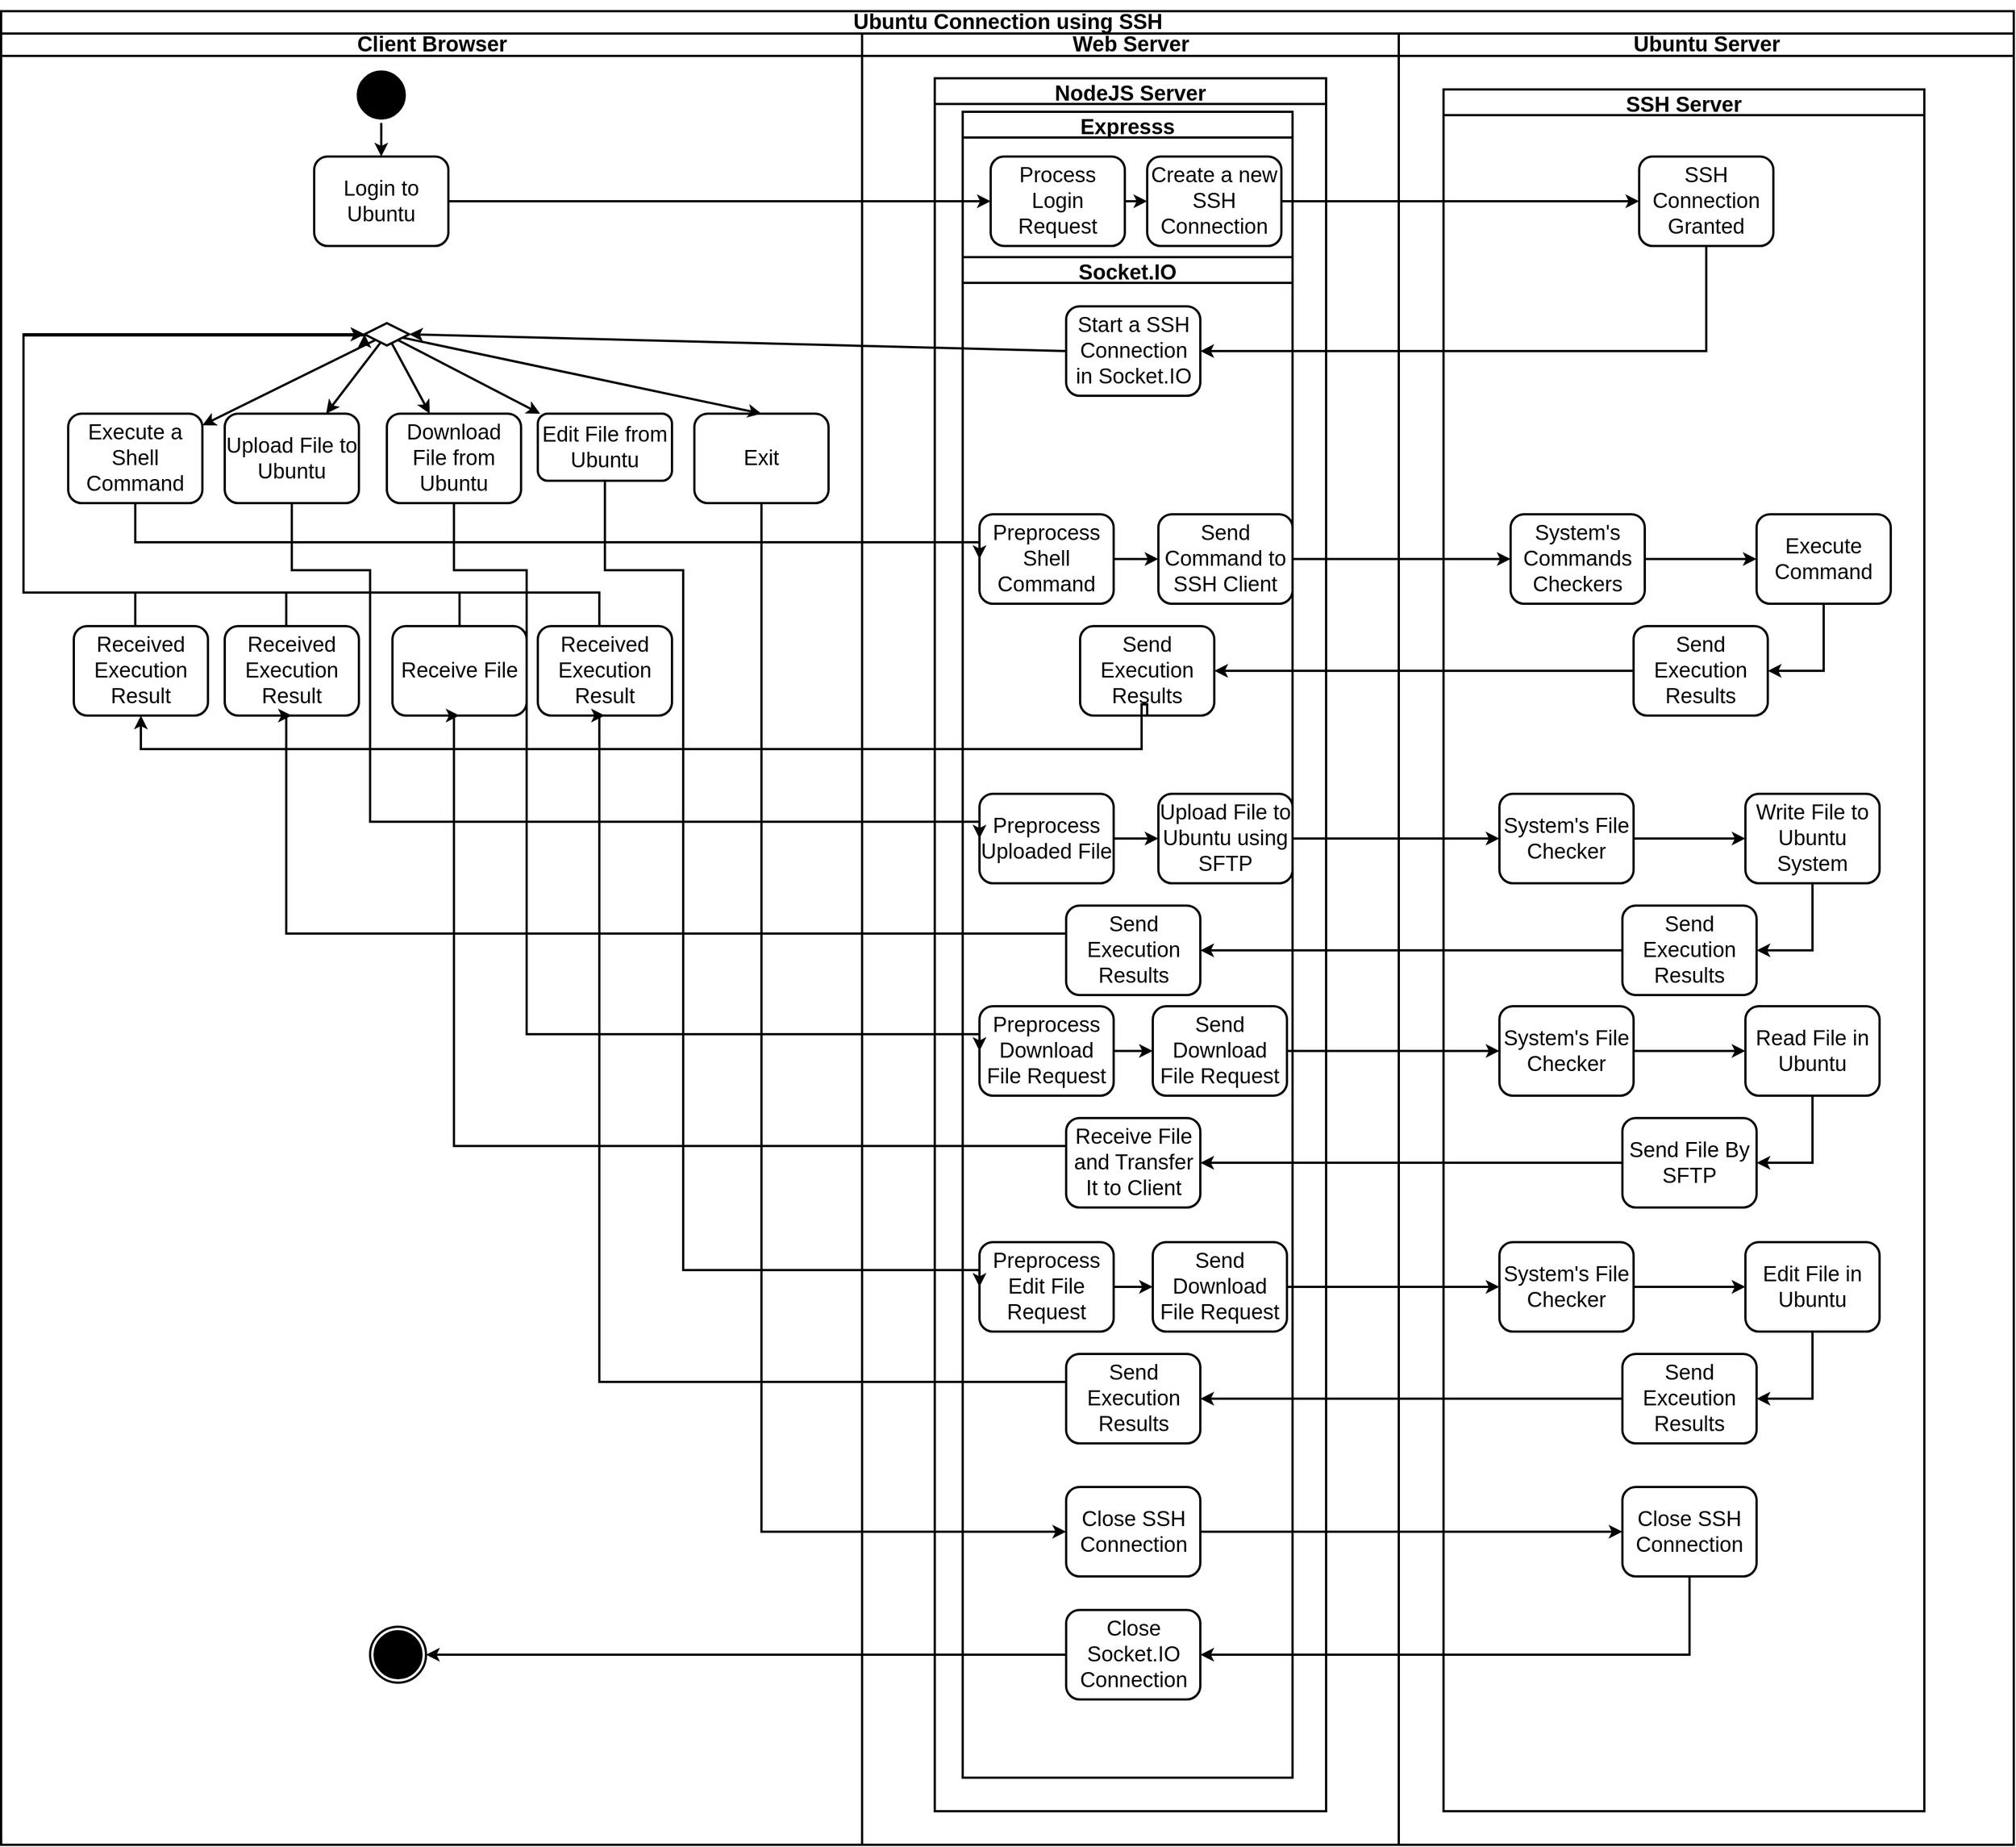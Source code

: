 <mxfile version="22.0.3" type="device">
  <diagram name="Page-1" id="IDhXXdnqqVuuhISOnwbK">
    <mxGraphModel dx="864" dy="556" grid="1" gridSize="10" guides="1" tooltips="1" connect="1" arrows="1" fold="1" page="1" pageScale="1" pageWidth="850" pageHeight="1100" math="0" shadow="0">
      <root>
        <mxCell id="0" />
        <mxCell id="1" parent="0" />
        <mxCell id="NVDX3WDjMnNlHtHSs0cy-2" value="" style="edgeStyle=orthogonalEdgeStyle;html=1;verticalAlign=bottom;endArrow=open;endSize=8;strokeColor=#FFFFFF;rounded=0;fontSize=19;strokeWidth=2;" parent="1" source="NVDX3WDjMnNlHtHSs0cy-1" edge="1">
          <mxGeometry relative="1" as="geometry">
            <mxPoint x="255" y="180" as="targetPoint" />
          </mxGeometry>
        </mxCell>
        <mxCell id="NVDX3WDjMnNlHtHSs0cy-4" value="Ubuntu Connection using SSH" style="swimlane;childLayout=stackLayout;resizeParent=1;resizeParentMax=0;startSize=20;html=1;fontSize=19;strokeWidth=2;" parent="1" vertex="1">
          <mxGeometry x="70" y="180" width="1800" height="1640" as="geometry" />
        </mxCell>
        <mxCell id="NVDX3WDjMnNlHtHSs0cy-5" value="Client Browser" style="swimlane;startSize=20;html=1;fontSize=19;strokeWidth=2;" parent="NVDX3WDjMnNlHtHSs0cy-4" vertex="1">
          <mxGeometry y="20" width="770" height="1620" as="geometry" />
        </mxCell>
        <mxCell id="NVDX3WDjMnNlHtHSs0cy-1" value="" style="ellipse;html=1;shape=startState;fillColor=#000000;strokeColor=#000000;gradientColor=none;fontSize=19;strokeWidth=2;" parent="NVDX3WDjMnNlHtHSs0cy-5" vertex="1">
          <mxGeometry x="315" y="30" width="50" height="50" as="geometry" />
        </mxCell>
        <mxCell id="NVDX3WDjMnNlHtHSs0cy-8" value="Login to Ubuntu" style="rounded=1;whiteSpace=wrap;html=1;fontSize=19;strokeWidth=2;" parent="NVDX3WDjMnNlHtHSs0cy-5" vertex="1">
          <mxGeometry x="280" y="110" width="120" height="80" as="geometry" />
        </mxCell>
        <mxCell id="NVDX3WDjMnNlHtHSs0cy-9" value="" style="endArrow=classic;html=1;rounded=0;exitX=0.5;exitY=1;exitDx=0;exitDy=0;fontSize=19;strokeWidth=2;" parent="NVDX3WDjMnNlHtHSs0cy-5" source="NVDX3WDjMnNlHtHSs0cy-1" target="NVDX3WDjMnNlHtHSs0cy-8" edge="1">
          <mxGeometry width="50" height="50" relative="1" as="geometry">
            <mxPoint x="200" y="170" as="sourcePoint" />
            <mxPoint x="250" y="120" as="targetPoint" />
          </mxGeometry>
        </mxCell>
        <mxCell id="NVDX3WDjMnNlHtHSs0cy-16" value="" style="rhombus;whiteSpace=wrap;html=1;fontSize=19;strokeWidth=2;" parent="NVDX3WDjMnNlHtHSs0cy-5" vertex="1">
          <mxGeometry x="325" y="259" width="40" height="20" as="geometry" />
        </mxCell>
        <mxCell id="NVDX3WDjMnNlHtHSs0cy-20" value="Execute a Shell Command" style="rounded=1;whiteSpace=wrap;html=1;fontSize=19;strokeWidth=2;" parent="NVDX3WDjMnNlHtHSs0cy-5" vertex="1">
          <mxGeometry x="60" y="340" width="120" height="80" as="geometry" />
        </mxCell>
        <mxCell id="NVDX3WDjMnNlHtHSs0cy-21" value="Upload File to Ubuntu" style="rounded=1;whiteSpace=wrap;html=1;fontSize=19;strokeWidth=2;" parent="NVDX3WDjMnNlHtHSs0cy-5" vertex="1">
          <mxGeometry x="200" y="340" width="120" height="80" as="geometry" />
        </mxCell>
        <mxCell id="NVDX3WDjMnNlHtHSs0cy-22" value="Download File from Ubuntu" style="rounded=1;whiteSpace=wrap;html=1;fontSize=19;strokeWidth=2;" parent="NVDX3WDjMnNlHtHSs0cy-5" vertex="1">
          <mxGeometry x="345" y="340" width="120" height="80" as="geometry" />
        </mxCell>
        <mxCell id="NVDX3WDjMnNlHtHSs0cy-23" value="Edit File from Ubuntu" style="rounded=1;whiteSpace=wrap;html=1;fontSize=19;strokeWidth=2;" parent="NVDX3WDjMnNlHtHSs0cy-5" vertex="1">
          <mxGeometry x="480" y="340" width="120" height="60" as="geometry" />
        </mxCell>
        <mxCell id="NVDX3WDjMnNlHtHSs0cy-35" value="" style="endArrow=classic;html=1;rounded=0;fontSize=19;strokeWidth=2;" parent="NVDX3WDjMnNlHtHSs0cy-5" source="NVDX3WDjMnNlHtHSs0cy-16" target="NVDX3WDjMnNlHtHSs0cy-20" edge="1">
          <mxGeometry width="50" height="50" relative="1" as="geometry">
            <mxPoint x="240" y="260" as="sourcePoint" />
            <mxPoint x="350" y="250" as="targetPoint" />
          </mxGeometry>
        </mxCell>
        <mxCell id="NVDX3WDjMnNlHtHSs0cy-36" value="" style="endArrow=classic;html=1;rounded=0;fontSize=19;strokeWidth=2;" parent="NVDX3WDjMnNlHtHSs0cy-5" source="NVDX3WDjMnNlHtHSs0cy-16" target="NVDX3WDjMnNlHtHSs0cy-21" edge="1">
          <mxGeometry width="50" height="50" relative="1" as="geometry">
            <mxPoint x="321" y="256" as="sourcePoint" />
            <mxPoint x="176" y="350" as="targetPoint" />
          </mxGeometry>
        </mxCell>
        <mxCell id="NVDX3WDjMnNlHtHSs0cy-37" value="" style="endArrow=classic;html=1;rounded=0;fontSize=19;strokeWidth=2;" parent="NVDX3WDjMnNlHtHSs0cy-5" source="NVDX3WDjMnNlHtHSs0cy-16" target="NVDX3WDjMnNlHtHSs0cy-22" edge="1">
          <mxGeometry width="50" height="50" relative="1" as="geometry">
            <mxPoint x="326" y="258" as="sourcePoint" />
            <mxPoint x="284" y="350" as="targetPoint" />
          </mxGeometry>
        </mxCell>
        <mxCell id="NVDX3WDjMnNlHtHSs0cy-38" value="" style="endArrow=classic;html=1;rounded=0;fontSize=19;strokeWidth=2;" parent="NVDX3WDjMnNlHtHSs0cy-5" source="NVDX3WDjMnNlHtHSs0cy-16" target="NVDX3WDjMnNlHtHSs0cy-23" edge="1">
          <mxGeometry width="50" height="50" relative="1" as="geometry">
            <mxPoint x="335" y="258" as="sourcePoint" />
            <mxPoint x="395" y="350" as="targetPoint" />
          </mxGeometry>
        </mxCell>
        <mxCell id="NVDX3WDjMnNlHtHSs0cy-53" value="Received Execution Result" style="rounded=1;whiteSpace=wrap;html=1;fontSize=19;strokeWidth=2;" parent="NVDX3WDjMnNlHtHSs0cy-5" vertex="1">
          <mxGeometry x="65" y="530" width="120" height="80" as="geometry" />
        </mxCell>
        <mxCell id="NVDX3WDjMnNlHtHSs0cy-59" value="" style="endArrow=classic;html=1;rounded=0;entryX=0;entryY=0.5;entryDx=0;entryDy=0;edgeStyle=orthogonalEdgeStyle;exitX=0.5;exitY=0;exitDx=0;exitDy=0;fontSize=19;strokeWidth=2;" parent="NVDX3WDjMnNlHtHSs0cy-5" source="NVDX3WDjMnNlHtHSs0cy-53" target="NVDX3WDjMnNlHtHSs0cy-16" edge="1">
          <mxGeometry width="50" height="50" relative="1" as="geometry">
            <mxPoint x="860" y="590" as="sourcePoint" />
            <mxPoint x="130" y="590" as="targetPoint" />
            <Array as="points">
              <mxPoint x="120" y="500" />
              <mxPoint x="20" y="500" />
              <mxPoint x="20" y="269" />
            </Array>
          </mxGeometry>
        </mxCell>
        <mxCell id="NVDX3WDjMnNlHtHSs0cy-77" value="Exit" style="rounded=1;whiteSpace=wrap;html=1;fontSize=19;strokeWidth=2;" parent="NVDX3WDjMnNlHtHSs0cy-5" vertex="1">
          <mxGeometry x="620" y="340" width="120" height="80" as="geometry" />
        </mxCell>
        <mxCell id="NVDX3WDjMnNlHtHSs0cy-92" value="Received Execution Result" style="rounded=1;whiteSpace=wrap;html=1;fontSize=19;strokeWidth=2;" parent="NVDX3WDjMnNlHtHSs0cy-5" vertex="1">
          <mxGeometry x="200" y="530" width="120" height="80" as="geometry" />
        </mxCell>
        <mxCell id="NVDX3WDjMnNlHtHSs0cy-97" value="" style="endArrow=classic;html=1;rounded=0;exitX=0.5;exitY=0;exitDx=0;exitDy=0;edgeStyle=orthogonalEdgeStyle;entryX=0;entryY=0.5;entryDx=0;entryDy=0;fontSize=19;strokeWidth=2;" parent="NVDX3WDjMnNlHtHSs0cy-5" source="NVDX3WDjMnNlHtHSs0cy-92" target="NVDX3WDjMnNlHtHSs0cy-16" edge="1">
          <mxGeometry width="50" height="50" relative="1" as="geometry">
            <mxPoint x="490" y="570" as="sourcePoint" />
            <mxPoint x="540" y="520" as="targetPoint" />
            <Array as="points">
              <mxPoint x="255" y="500" />
              <mxPoint x="20" y="500" />
              <mxPoint x="20" y="269" />
            </Array>
          </mxGeometry>
        </mxCell>
        <mxCell id="NVDX3WDjMnNlHtHSs0cy-133" value="Receive File" style="rounded=1;whiteSpace=wrap;html=1;fontSize=19;strokeWidth=2;" parent="NVDX3WDjMnNlHtHSs0cy-5" vertex="1">
          <mxGeometry x="350" y="530" width="120" height="80" as="geometry" />
        </mxCell>
        <mxCell id="NVDX3WDjMnNlHtHSs0cy-135" value="" style="endArrow=classic;html=1;rounded=0;exitX=0.5;exitY=0;exitDx=0;exitDy=0;edgeStyle=orthogonalEdgeStyle;entryX=0;entryY=0.5;entryDx=0;entryDy=0;fontSize=19;strokeWidth=2;" parent="NVDX3WDjMnNlHtHSs0cy-5" source="NVDX3WDjMnNlHtHSs0cy-133" target="NVDX3WDjMnNlHtHSs0cy-16" edge="1">
          <mxGeometry width="50" height="50" relative="1" as="geometry">
            <mxPoint x="265" y="540" as="sourcePoint" />
            <mxPoint x="320" y="280" as="targetPoint" />
            <Array as="points">
              <mxPoint x="405" y="500" />
              <mxPoint x="20" y="500" />
              <mxPoint x="20" y="270" />
              <mxPoint x="320" y="270" />
            </Array>
          </mxGeometry>
        </mxCell>
        <mxCell id="NVDX3WDjMnNlHtHSs0cy-170" value="Received Execution Result" style="rounded=1;whiteSpace=wrap;html=1;fontSize=19;strokeWidth=2;" parent="NVDX3WDjMnNlHtHSs0cy-5" vertex="1">
          <mxGeometry x="480" y="530" width="120" height="80" as="geometry" />
        </mxCell>
        <mxCell id="NVDX3WDjMnNlHtHSs0cy-172" value="" style="endArrow=classic;html=1;rounded=0;exitX=0.5;exitY=0;exitDx=0;exitDy=0;entryX=0;entryY=0.5;entryDx=0;entryDy=0;edgeStyle=orthogonalEdgeStyle;fontSize=19;strokeWidth=2;" parent="NVDX3WDjMnNlHtHSs0cy-5" source="NVDX3WDjMnNlHtHSs0cy-170" target="NVDX3WDjMnNlHtHSs0cy-16" edge="1">
          <mxGeometry width="50" height="50" relative="1" as="geometry">
            <mxPoint x="700" y="550" as="sourcePoint" />
            <mxPoint x="750" y="500" as="targetPoint" />
            <Array as="points">
              <mxPoint x="535" y="500" />
              <mxPoint x="20" y="500" />
              <mxPoint x="20" y="269" />
            </Array>
          </mxGeometry>
        </mxCell>
        <mxCell id="NVDX3WDjMnNlHtHSs0cy-173" value="" style="endArrow=classic;html=1;rounded=0;entryX=0.5;entryY=0;entryDx=0;entryDy=0;fontSize=19;strokeWidth=2;" parent="NVDX3WDjMnNlHtHSs0cy-5" source="NVDX3WDjMnNlHtHSs0cy-16" target="NVDX3WDjMnNlHtHSs0cy-77" edge="1">
          <mxGeometry width="50" height="50" relative="1" as="geometry">
            <mxPoint x="350" y="220" as="sourcePoint" />
            <mxPoint x="492" y="350" as="targetPoint" />
          </mxGeometry>
        </mxCell>
        <mxCell id="NVDX3WDjMnNlHtHSs0cy-203" value="" style="ellipse;html=1;shape=endState;fillColor=#000000;strokeColor=#000000;fontSize=19;strokeWidth=2;" parent="NVDX3WDjMnNlHtHSs0cy-5" vertex="1">
          <mxGeometry x="330" y="1425" width="50" height="50" as="geometry" />
        </mxCell>
        <mxCell id="NVDX3WDjMnNlHtHSs0cy-6" value="Web Server" style="swimlane;startSize=20;html=1;fontSize=19;strokeWidth=2;" parent="NVDX3WDjMnNlHtHSs0cy-4" vertex="1">
          <mxGeometry x="770" y="20" width="480" height="1620" as="geometry" />
        </mxCell>
        <mxCell id="NVDX3WDjMnNlHtHSs0cy-31" value="NodeJS Server" style="swimlane;fontSize=19;strokeWidth=2;" parent="NVDX3WDjMnNlHtHSs0cy-6" vertex="1">
          <mxGeometry x="65" y="40" width="350" height="1550" as="geometry" />
        </mxCell>
        <mxCell id="NVDX3WDjMnNlHtHSs0cy-32" value="Expresss" style="swimlane;fontSize=19;strokeWidth=2;" parent="NVDX3WDjMnNlHtHSs0cy-31" vertex="1">
          <mxGeometry x="25" y="30" width="295" height="130" as="geometry" />
        </mxCell>
        <mxCell id="NVDX3WDjMnNlHtHSs0cy-10" value="Create a new SSH Connection" style="rounded=1;whiteSpace=wrap;html=1;fontSize=19;strokeWidth=2;" parent="NVDX3WDjMnNlHtHSs0cy-32" vertex="1">
          <mxGeometry x="165" y="40" width="120" height="80" as="geometry" />
        </mxCell>
        <mxCell id="NVDX3WDjMnNlHtHSs0cy-33" value="Process Login Request" style="rounded=1;whiteSpace=wrap;html=1;fontSize=19;strokeWidth=2;" parent="NVDX3WDjMnNlHtHSs0cy-32" vertex="1">
          <mxGeometry x="25" y="40" width="120" height="80" as="geometry" />
        </mxCell>
        <mxCell id="NVDX3WDjMnNlHtHSs0cy-34" value="" style="endArrow=classic;html=1;rounded=0;entryX=0;entryY=0.5;entryDx=0;entryDy=0;fontSize=19;strokeWidth=2;" parent="NVDX3WDjMnNlHtHSs0cy-32" source="NVDX3WDjMnNlHtHSs0cy-33" target="NVDX3WDjMnNlHtHSs0cy-10" edge="1">
          <mxGeometry width="50" height="50" relative="1" as="geometry">
            <mxPoint x="-260" y="75" as="sourcePoint" />
            <mxPoint x="35" y="77" as="targetPoint" />
          </mxGeometry>
        </mxCell>
        <mxCell id="NVDX3WDjMnNlHtHSs0cy-39" value="Socket.IO" style="swimlane;fontSize=19;strokeWidth=2;" parent="NVDX3WDjMnNlHtHSs0cy-31" vertex="1">
          <mxGeometry x="25" y="160" width="295" height="1360" as="geometry" />
        </mxCell>
        <mxCell id="NVDX3WDjMnNlHtHSs0cy-17" value="Start a SSH Connection&lt;br style=&quot;font-size: 19px;&quot;&gt;in Socket.IO" style="rounded=1;whiteSpace=wrap;html=1;fontSize=19;strokeWidth=2;" parent="NVDX3WDjMnNlHtHSs0cy-39" vertex="1">
          <mxGeometry x="92.5" y="44" width="120" height="80" as="geometry" />
        </mxCell>
        <mxCell id="NVDX3WDjMnNlHtHSs0cy-40" value="Preprocess Shell Command" style="rounded=1;whiteSpace=wrap;html=1;fontSize=19;strokeWidth=2;" parent="NVDX3WDjMnNlHtHSs0cy-39" vertex="1">
          <mxGeometry x="15" y="230" width="120" height="80" as="geometry" />
        </mxCell>
        <mxCell id="NVDX3WDjMnNlHtHSs0cy-41" value="Send Command to SSH Client" style="rounded=1;whiteSpace=wrap;html=1;fontSize=19;strokeWidth=2;" parent="NVDX3WDjMnNlHtHSs0cy-39" vertex="1">
          <mxGeometry x="175" y="230" width="120" height="80" as="geometry" />
        </mxCell>
        <mxCell id="NVDX3WDjMnNlHtHSs0cy-51" value="" style="endArrow=classic;html=1;rounded=0;entryX=0;entryY=0.5;entryDx=0;entryDy=0;exitX=1;exitY=0.5;exitDx=0;exitDy=0;fontSize=19;strokeWidth=2;" parent="NVDX3WDjMnNlHtHSs0cy-39" source="NVDX3WDjMnNlHtHSs0cy-40" target="NVDX3WDjMnNlHtHSs0cy-41" edge="1">
          <mxGeometry width="50" height="50" relative="1" as="geometry">
            <mxPoint x="-215" y="370" as="sourcePoint" />
            <mxPoint x="-165" y="320" as="targetPoint" />
          </mxGeometry>
        </mxCell>
        <mxCell id="NVDX3WDjMnNlHtHSs0cy-52" value="Send Execution Results" style="rounded=1;whiteSpace=wrap;html=1;fontSize=19;strokeWidth=2;" parent="NVDX3WDjMnNlHtHSs0cy-39" vertex="1">
          <mxGeometry x="105" y="330" width="120" height="80" as="geometry" />
        </mxCell>
        <mxCell id="NVDX3WDjMnNlHtHSs0cy-79" value="Preprocess Uploaded File" style="rounded=1;whiteSpace=wrap;html=1;fontSize=19;strokeWidth=2;" parent="NVDX3WDjMnNlHtHSs0cy-39" vertex="1">
          <mxGeometry x="15" y="480" width="120" height="80" as="geometry" />
        </mxCell>
        <mxCell id="NVDX3WDjMnNlHtHSs0cy-80" value="Upload File to Ubuntu using SFTP" style="rounded=1;whiteSpace=wrap;html=1;fontSize=19;strokeWidth=2;" parent="NVDX3WDjMnNlHtHSs0cy-39" vertex="1">
          <mxGeometry x="175" y="480" width="120" height="80" as="geometry" />
        </mxCell>
        <mxCell id="NVDX3WDjMnNlHtHSs0cy-81" value="" style="endArrow=classic;html=1;rounded=0;entryX=0;entryY=0.5;entryDx=0;entryDy=0;exitX=1;exitY=0.5;exitDx=0;exitDy=0;fontSize=19;strokeWidth=2;" parent="NVDX3WDjMnNlHtHSs0cy-39" source="NVDX3WDjMnNlHtHSs0cy-79" target="NVDX3WDjMnNlHtHSs0cy-80" edge="1">
          <mxGeometry width="50" height="50" relative="1" as="geometry">
            <mxPoint x="-215" y="620" as="sourcePoint" />
            <mxPoint x="-165" y="570" as="targetPoint" />
          </mxGeometry>
        </mxCell>
        <mxCell id="NVDX3WDjMnNlHtHSs0cy-93" value="Send Execution Results" style="rounded=1;whiteSpace=wrap;html=1;fontSize=19;strokeWidth=2;" parent="NVDX3WDjMnNlHtHSs0cy-39" vertex="1">
          <mxGeometry x="92.5" y="580" width="120" height="80" as="geometry" />
        </mxCell>
        <mxCell id="NVDX3WDjMnNlHtHSs0cy-100" value="Preprocess Download File Request" style="rounded=1;whiteSpace=wrap;html=1;fontSize=19;strokeWidth=2;" parent="NVDX3WDjMnNlHtHSs0cy-39" vertex="1">
          <mxGeometry x="15" y="670" width="120" height="80" as="geometry" />
        </mxCell>
        <mxCell id="NVDX3WDjMnNlHtHSs0cy-103" value="Send Download File Request" style="rounded=1;whiteSpace=wrap;html=1;fontSize=19;strokeWidth=2;" parent="NVDX3WDjMnNlHtHSs0cy-39" vertex="1">
          <mxGeometry x="170" y="670" width="120" height="80" as="geometry" />
        </mxCell>
        <mxCell id="NVDX3WDjMnNlHtHSs0cy-106" value="" style="endArrow=classic;html=1;rounded=0;exitX=1;exitY=0.5;exitDx=0;exitDy=0;entryX=0;entryY=0.5;entryDx=0;entryDy=0;fontSize=19;strokeWidth=2;" parent="NVDX3WDjMnNlHtHSs0cy-39" source="NVDX3WDjMnNlHtHSs0cy-100" target="NVDX3WDjMnNlHtHSs0cy-103" edge="1">
          <mxGeometry width="50" height="50" relative="1" as="geometry">
            <mxPoint x="-210" y="490" as="sourcePoint" />
            <mxPoint x="-160" y="440" as="targetPoint" />
          </mxGeometry>
        </mxCell>
        <mxCell id="NVDX3WDjMnNlHtHSs0cy-175" value="Close SSH Connection" style="rounded=1;whiteSpace=wrap;html=1;fontSize=19;strokeWidth=2;" parent="NVDX3WDjMnNlHtHSs0cy-39" vertex="1">
          <mxGeometry x="92.5" y="1100" width="120" height="80" as="geometry" />
        </mxCell>
        <mxCell id="NVDX3WDjMnNlHtHSs0cy-161" value="Send Execution Results" style="rounded=1;whiteSpace=wrap;html=1;fontSize=19;strokeWidth=2;" parent="NVDX3WDjMnNlHtHSs0cy-39" vertex="1">
          <mxGeometry x="92.5" y="981" width="120" height="80" as="geometry" />
        </mxCell>
        <mxCell id="NVDX3WDjMnNlHtHSs0cy-107" value="Receive File and Transfer It to Client" style="rounded=1;whiteSpace=wrap;html=1;fontSize=19;strokeWidth=2;" parent="NVDX3WDjMnNlHtHSs0cy-39" vertex="1">
          <mxGeometry x="92.5" y="770" width="120" height="80" as="geometry" />
        </mxCell>
        <mxCell id="NVDX3WDjMnNlHtHSs0cy-198" value="Close Socket.IO Connection" style="rounded=1;whiteSpace=wrap;html=1;fontSize=19;strokeWidth=2;" parent="NVDX3WDjMnNlHtHSs0cy-39" vertex="1">
          <mxGeometry x="92.5" y="1210" width="120" height="80" as="geometry" />
        </mxCell>
        <mxCell id="NVDX3WDjMnNlHtHSs0cy-7" value="Ubuntu Server" style="swimlane;startSize=20;html=1;fontSize=19;strokeWidth=2;" parent="NVDX3WDjMnNlHtHSs0cy-4" vertex="1">
          <mxGeometry x="1250" y="20" width="550" height="1620" as="geometry" />
        </mxCell>
        <mxCell id="NVDX3WDjMnNlHtHSs0cy-30" value="SSH Server" style="swimlane;fontSize=19;strokeWidth=2;" parent="NVDX3WDjMnNlHtHSs0cy-7" vertex="1">
          <mxGeometry x="40" y="50" width="430" height="1540" as="geometry" />
        </mxCell>
        <mxCell id="NVDX3WDjMnNlHtHSs0cy-11" value="SSH Connection Granted" style="rounded=1;whiteSpace=wrap;html=1;fontSize=19;strokeWidth=2;" parent="NVDX3WDjMnNlHtHSs0cy-30" vertex="1">
          <mxGeometry x="175" y="60" width="120" height="80" as="geometry" />
        </mxCell>
        <mxCell id="NVDX3WDjMnNlHtHSs0cy-42" value="System&#39;s Commands Checkers" style="rounded=1;whiteSpace=wrap;html=1;fontSize=19;strokeWidth=2;" parent="NVDX3WDjMnNlHtHSs0cy-30" vertex="1">
          <mxGeometry x="60" y="380" width="120" height="80" as="geometry" />
        </mxCell>
        <mxCell id="NVDX3WDjMnNlHtHSs0cy-43" value="Execute Command" style="rounded=1;whiteSpace=wrap;html=1;fontSize=19;strokeWidth=2;" parent="NVDX3WDjMnNlHtHSs0cy-30" vertex="1">
          <mxGeometry x="280" y="380" width="120" height="80" as="geometry" />
        </mxCell>
        <mxCell id="NVDX3WDjMnNlHtHSs0cy-48" value="Send Execution Results" style="rounded=1;whiteSpace=wrap;html=1;fontSize=19;strokeWidth=2;" parent="NVDX3WDjMnNlHtHSs0cy-30" vertex="1">
          <mxGeometry x="170" y="480" width="120" height="80" as="geometry" />
        </mxCell>
        <mxCell id="NVDX3WDjMnNlHtHSs0cy-55" value="" style="endArrow=classic;html=1;rounded=0;entryX=0;entryY=0.5;entryDx=0;entryDy=0;exitX=1;exitY=0.5;exitDx=0;exitDy=0;fontSize=19;strokeWidth=2;" parent="NVDX3WDjMnNlHtHSs0cy-30" source="NVDX3WDjMnNlHtHSs0cy-42" target="NVDX3WDjMnNlHtHSs0cy-43" edge="1">
          <mxGeometry width="50" height="50" relative="1" as="geometry">
            <mxPoint x="-170" y="415" as="sourcePoint" />
            <mxPoint x="70" y="415" as="targetPoint" />
          </mxGeometry>
        </mxCell>
        <mxCell id="NVDX3WDjMnNlHtHSs0cy-56" value="" style="endArrow=classic;html=1;rounded=0;exitX=0.5;exitY=1;exitDx=0;exitDy=0;edgeStyle=orthogonalEdgeStyle;entryX=1;entryY=0.5;entryDx=0;entryDy=0;fontSize=19;strokeWidth=2;" parent="NVDX3WDjMnNlHtHSs0cy-30" source="NVDX3WDjMnNlHtHSs0cy-43" target="NVDX3WDjMnNlHtHSs0cy-48" edge="1">
          <mxGeometry width="50" height="50" relative="1" as="geometry">
            <mxPoint x="-20" y="340" as="sourcePoint" />
            <mxPoint x="30" y="290" as="targetPoint" />
          </mxGeometry>
        </mxCell>
        <mxCell id="NVDX3WDjMnNlHtHSs0cy-82" value="System&#39;s File Checker" style="rounded=1;whiteSpace=wrap;html=1;fontSize=19;strokeWidth=2;" parent="NVDX3WDjMnNlHtHSs0cy-30" vertex="1">
          <mxGeometry x="50" y="630" width="120" height="80" as="geometry" />
        </mxCell>
        <mxCell id="NVDX3WDjMnNlHtHSs0cy-83" value="Write File to Ubuntu System" style="rounded=1;whiteSpace=wrap;html=1;fontSize=19;strokeWidth=2;" parent="NVDX3WDjMnNlHtHSs0cy-30" vertex="1">
          <mxGeometry x="270" y="630" width="120" height="80" as="geometry" />
        </mxCell>
        <mxCell id="NVDX3WDjMnNlHtHSs0cy-84" value="Send Execution Results" style="rounded=1;whiteSpace=wrap;html=1;fontSize=19;strokeWidth=2;" parent="NVDX3WDjMnNlHtHSs0cy-30" vertex="1">
          <mxGeometry x="160" y="730" width="120" height="80" as="geometry" />
        </mxCell>
        <mxCell id="NVDX3WDjMnNlHtHSs0cy-85" value="" style="endArrow=classic;html=1;rounded=0;entryX=0;entryY=0.5;entryDx=0;entryDy=0;exitX=1;exitY=0.5;exitDx=0;exitDy=0;fontSize=19;strokeWidth=2;" parent="NVDX3WDjMnNlHtHSs0cy-30" source="NVDX3WDjMnNlHtHSs0cy-82" target="NVDX3WDjMnNlHtHSs0cy-83" edge="1">
          <mxGeometry width="50" height="50" relative="1" as="geometry">
            <mxPoint x="-180" y="665" as="sourcePoint" />
            <mxPoint x="60" y="665" as="targetPoint" />
          </mxGeometry>
        </mxCell>
        <mxCell id="NVDX3WDjMnNlHtHSs0cy-86" value="" style="endArrow=classic;html=1;rounded=0;exitX=0.5;exitY=1;exitDx=0;exitDy=0;edgeStyle=orthogonalEdgeStyle;entryX=1;entryY=0.5;entryDx=0;entryDy=0;fontSize=19;strokeWidth=2;" parent="NVDX3WDjMnNlHtHSs0cy-30" source="NVDX3WDjMnNlHtHSs0cy-83" target="NVDX3WDjMnNlHtHSs0cy-84" edge="1">
          <mxGeometry width="50" height="50" relative="1" as="geometry">
            <mxPoint x="-30" y="590" as="sourcePoint" />
            <mxPoint x="20" y="540" as="targetPoint" />
          </mxGeometry>
        </mxCell>
        <mxCell id="NVDX3WDjMnNlHtHSs0cy-197" value="Close SSH Connection" style="rounded=1;whiteSpace=wrap;html=1;fontSize=19;strokeWidth=2;" parent="NVDX3WDjMnNlHtHSs0cy-30" vertex="1">
          <mxGeometry x="160" y="1250" width="120" height="80" as="geometry" />
        </mxCell>
        <mxCell id="NVDX3WDjMnNlHtHSs0cy-13" value="" style="endArrow=classic;html=1;rounded=0;fontSize=19;strokeWidth=2;" parent="NVDX3WDjMnNlHtHSs0cy-4" source="NVDX3WDjMnNlHtHSs0cy-8" target="NVDX3WDjMnNlHtHSs0cy-33" edge="1">
          <mxGeometry width="50" height="50" relative="1" as="geometry">
            <mxPoint x="180" y="170" as="sourcePoint" />
            <mxPoint x="490" y="190" as="targetPoint" />
          </mxGeometry>
        </mxCell>
        <mxCell id="NVDX3WDjMnNlHtHSs0cy-14" value="" style="endArrow=classic;html=1;rounded=0;fontSize=19;strokeWidth=2;" parent="NVDX3WDjMnNlHtHSs0cy-4" source="NVDX3WDjMnNlHtHSs0cy-10" target="NVDX3WDjMnNlHtHSs0cy-11" edge="1">
          <mxGeometry width="50" height="50" relative="1" as="geometry">
            <mxPoint x="145" y="155" as="sourcePoint" />
            <mxPoint x="195" y="155" as="targetPoint" />
          </mxGeometry>
        </mxCell>
        <mxCell id="NVDX3WDjMnNlHtHSs0cy-18" value="" style="endArrow=classic;html=1;rounded=0;edgeStyle=orthogonalEdgeStyle;entryX=1;entryY=0.5;entryDx=0;entryDy=0;exitX=0.5;exitY=1;exitDx=0;exitDy=0;fontSize=19;strokeWidth=2;" parent="NVDX3WDjMnNlHtHSs0cy-4" source="NVDX3WDjMnNlHtHSs0cy-11" target="NVDX3WDjMnNlHtHSs0cy-17" edge="1">
          <mxGeometry width="50" height="50" relative="1" as="geometry">
            <mxPoint x="180" y="250" as="sourcePoint" />
            <mxPoint x="230" y="200" as="targetPoint" />
          </mxGeometry>
        </mxCell>
        <mxCell id="NVDX3WDjMnNlHtHSs0cy-19" value="" style="endArrow=classic;html=1;rounded=0;exitX=0;exitY=0.5;exitDx=0;exitDy=0;entryX=1;entryY=0.5;entryDx=0;entryDy=0;fontSize=19;strokeWidth=2;" parent="NVDX3WDjMnNlHtHSs0cy-4" source="NVDX3WDjMnNlHtHSs0cy-17" target="NVDX3WDjMnNlHtHSs0cy-16" edge="1">
          <mxGeometry width="50" height="50" relative="1" as="geometry">
            <mxPoint x="180" y="250" as="sourcePoint" />
            <mxPoint x="230" y="200" as="targetPoint" />
          </mxGeometry>
        </mxCell>
        <mxCell id="NVDX3WDjMnNlHtHSs0cy-49" value="" style="endArrow=classic;html=1;rounded=0;edgeStyle=orthogonalEdgeStyle;exitX=0.5;exitY=1;exitDx=0;exitDy=0;entryX=0;entryY=0.5;entryDx=0;entryDy=0;fontSize=19;strokeWidth=2;" parent="NVDX3WDjMnNlHtHSs0cy-4" source="NVDX3WDjMnNlHtHSs0cy-20" target="NVDX3WDjMnNlHtHSs0cy-40" edge="1">
          <mxGeometry width="50" height="50" relative="1" as="geometry">
            <mxPoint x="718" y="299" as="sourcePoint" />
            <mxPoint x="380" y="540" as="targetPoint" />
            <Array as="points">
              <mxPoint x="120" y="475" />
            </Array>
          </mxGeometry>
        </mxCell>
        <mxCell id="NVDX3WDjMnNlHtHSs0cy-54" value="" style="endArrow=classic;html=1;rounded=0;entryX=0;entryY=0.5;entryDx=0;entryDy=0;fontSize=19;strokeWidth=2;" parent="NVDX3WDjMnNlHtHSs0cy-4" source="NVDX3WDjMnNlHtHSs0cy-41" target="NVDX3WDjMnNlHtHSs0cy-42" edge="1">
          <mxGeometry width="50" height="50" relative="1" as="geometry">
            <mxPoint x="1130" y="410" as="sourcePoint" />
            <mxPoint x="1180" y="360" as="targetPoint" />
          </mxGeometry>
        </mxCell>
        <mxCell id="NVDX3WDjMnNlHtHSs0cy-57" value="" style="endArrow=classic;html=1;rounded=0;exitX=0;exitY=0.5;exitDx=0;exitDy=0;entryX=1;entryY=0.5;entryDx=0;entryDy=0;fontSize=19;strokeWidth=2;" parent="NVDX3WDjMnNlHtHSs0cy-4" source="NVDX3WDjMnNlHtHSs0cy-48" target="NVDX3WDjMnNlHtHSs0cy-52" edge="1">
          <mxGeometry width="50" height="50" relative="1" as="geometry">
            <mxPoint x="1220" y="590" as="sourcePoint" />
            <mxPoint x="1270" y="540" as="targetPoint" />
          </mxGeometry>
        </mxCell>
        <mxCell id="NVDX3WDjMnNlHtHSs0cy-58" value="" style="endArrow=classic;html=1;rounded=0;entryX=0.5;entryY=1;entryDx=0;entryDy=0;edgeStyle=orthogonalEdgeStyle;exitX=0.5;exitY=1;exitDx=0;exitDy=0;fontSize=19;strokeWidth=2;" parent="NVDX3WDjMnNlHtHSs0cy-4" source="NVDX3WDjMnNlHtHSs0cy-52" target="NVDX3WDjMnNlHtHSs0cy-53" edge="1">
          <mxGeometry width="50" height="50" relative="1" as="geometry">
            <mxPoint x="850" y="600" as="sourcePoint" />
            <mxPoint x="500" y="360" as="targetPoint" />
            <Array as="points">
              <mxPoint x="1025" y="620" />
              <mxPoint x="1020" y="620" />
              <mxPoint x="1020" y="660" />
              <mxPoint x="125" y="660" />
            </Array>
          </mxGeometry>
        </mxCell>
        <mxCell id="NVDX3WDjMnNlHtHSs0cy-95" value="" style="endArrow=classic;html=1;rounded=0;entryX=0.5;entryY=1;entryDx=0;entryDy=0;edgeStyle=orthogonalEdgeStyle;exitX=0;exitY=0.5;exitDx=0;exitDy=0;fontSize=19;strokeWidth=2;" parent="NVDX3WDjMnNlHtHSs0cy-4" source="NVDX3WDjMnNlHtHSs0cy-93" target="NVDX3WDjMnNlHtHSs0cy-92" edge="1">
          <mxGeometry width="50" height="50" relative="1" as="geometry">
            <mxPoint x="870" y="620" as="sourcePoint" />
            <mxPoint x="520" y="380" as="targetPoint" />
            <Array as="points">
              <mxPoint x="255" y="825" />
            </Array>
          </mxGeometry>
        </mxCell>
        <mxCell id="NVDX3WDjMnNlHtHSs0cy-94" value="" style="endArrow=classic;html=1;rounded=0;exitX=0;exitY=0.5;exitDx=0;exitDy=0;entryX=1;entryY=0.5;entryDx=0;entryDy=0;fontSize=19;strokeWidth=2;" parent="NVDX3WDjMnNlHtHSs0cy-4" source="NVDX3WDjMnNlHtHSs0cy-84" target="NVDX3WDjMnNlHtHSs0cy-93" edge="1">
          <mxGeometry width="50" height="50" relative="1" as="geometry">
            <mxPoint x="1480" y="595" as="sourcePoint" />
            <mxPoint x="1290" y="560" as="targetPoint" />
          </mxGeometry>
        </mxCell>
        <mxCell id="NVDX3WDjMnNlHtHSs0cy-98" value="" style="endArrow=classic;html=1;rounded=0;exitX=0.5;exitY=1;exitDx=0;exitDy=0;entryX=0;entryY=0.5;entryDx=0;entryDy=0;edgeStyle=orthogonalEdgeStyle;fontSize=19;strokeWidth=2;" parent="NVDX3WDjMnNlHtHSs0cy-4" source="NVDX3WDjMnNlHtHSs0cy-21" target="NVDX3WDjMnNlHtHSs0cy-79" edge="1">
          <mxGeometry width="50" height="50" relative="1" as="geometry">
            <mxPoint x="490" y="530" as="sourcePoint" />
            <mxPoint x="540" y="480" as="targetPoint" />
            <Array as="points">
              <mxPoint x="260" y="500" />
              <mxPoint x="330" y="500" />
              <mxPoint x="330" y="725" />
            </Array>
          </mxGeometry>
        </mxCell>
        <mxCell id="NVDX3WDjMnNlHtHSs0cy-102" value="" style="endArrow=classic;html=1;rounded=0;entryX=0;entryY=0.5;entryDx=0;entryDy=0;exitX=1;exitY=0.5;exitDx=0;exitDy=0;fontSize=19;strokeWidth=2;" parent="NVDX3WDjMnNlHtHSs0cy-4" source="NVDX3WDjMnNlHtHSs0cy-80" target="NVDX3WDjMnNlHtHSs0cy-82" edge="1">
          <mxGeometry width="50" height="50" relative="1" as="geometry">
            <mxPoint x="995" y="735" as="sourcePoint" />
            <mxPoint x="1045" y="735" as="targetPoint" />
          </mxGeometry>
        </mxCell>
        <mxCell id="NVDX3WDjMnNlHtHSs0cy-105" value="" style="endArrow=classic;html=1;rounded=0;exitX=0.5;exitY=1;exitDx=0;exitDy=0;entryX=0;entryY=0.5;entryDx=0;entryDy=0;edgeStyle=orthogonalEdgeStyle;fontSize=19;strokeWidth=2;" parent="NVDX3WDjMnNlHtHSs0cy-4" source="NVDX3WDjMnNlHtHSs0cy-22" target="NVDX3WDjMnNlHtHSs0cy-100" edge="1">
          <mxGeometry width="50" height="50" relative="1" as="geometry">
            <mxPoint x="650" y="790" as="sourcePoint" />
            <mxPoint x="700" y="740" as="targetPoint" />
            <Array as="points">
              <mxPoint x="405" y="500" />
              <mxPoint x="470" y="500" />
              <mxPoint x="470" y="915" />
            </Array>
          </mxGeometry>
        </mxCell>
        <mxCell id="NVDX3WDjMnNlHtHSs0cy-171" value="" style="endArrow=classic;html=1;rounded=0;entryX=0.5;entryY=1;entryDx=0;entryDy=0;edgeStyle=orthogonalEdgeStyle;exitX=0;exitY=0.5;exitDx=0;exitDy=0;fontSize=19;strokeWidth=2;" parent="NVDX3WDjMnNlHtHSs0cy-4" source="NVDX3WDjMnNlHtHSs0cy-161" target="NVDX3WDjMnNlHtHSs0cy-170" edge="1">
          <mxGeometry width="50" height="50" relative="1" as="geometry">
            <mxPoint x="975" y="1025" as="sourcePoint" />
            <mxPoint x="415" y="610" as="targetPoint" />
            <Array as="points">
              <mxPoint x="535" y="1226" />
            </Array>
          </mxGeometry>
        </mxCell>
        <mxCell id="NVDX3WDjMnNlHtHSs0cy-134" value="" style="endArrow=classic;html=1;rounded=0;entryX=0.5;entryY=1;entryDx=0;entryDy=0;edgeStyle=orthogonalEdgeStyle;exitX=0;exitY=0.5;exitDx=0;exitDy=0;fontSize=19;strokeWidth=2;" parent="NVDX3WDjMnNlHtHSs0cy-4" source="NVDX3WDjMnNlHtHSs0cy-107" target="NVDX3WDjMnNlHtHSs0cy-133" edge="1">
          <mxGeometry width="50" height="50" relative="1" as="geometry">
            <mxPoint x="975" y="835" as="sourcePoint" />
            <mxPoint x="265" y="610" as="targetPoint" />
            <Array as="points">
              <mxPoint x="405" y="1015" />
            </Array>
          </mxGeometry>
        </mxCell>
        <mxCell id="NVDX3WDjMnNlHtHSs0cy-199" value="" style="endArrow=classic;html=1;rounded=0;exitX=0.5;exitY=1;exitDx=0;exitDy=0;entryX=0;entryY=0.5;entryDx=0;entryDy=0;edgeStyle=orthogonalEdgeStyle;fontSize=19;strokeWidth=2;" parent="NVDX3WDjMnNlHtHSs0cy-4" source="NVDX3WDjMnNlHtHSs0cy-77" target="NVDX3WDjMnNlHtHSs0cy-175" edge="1">
          <mxGeometry width="50" height="50" relative="1" as="geometry">
            <mxPoint x="680" y="560" as="sourcePoint" />
            <mxPoint x="730" y="510" as="targetPoint" />
          </mxGeometry>
        </mxCell>
        <mxCell id="NVDX3WDjMnNlHtHSs0cy-200" value="" style="endArrow=classic;html=1;rounded=0;exitX=1;exitY=0.5;exitDx=0;exitDy=0;entryX=0;entryY=0.5;entryDx=0;entryDy=0;fontSize=19;strokeWidth=2;" parent="NVDX3WDjMnNlHtHSs0cy-4" source="NVDX3WDjMnNlHtHSs0cy-175" target="NVDX3WDjMnNlHtHSs0cy-197" edge="1">
          <mxGeometry width="50" height="50" relative="1" as="geometry">
            <mxPoint x="761.25" y="1400" as="sourcePoint" />
            <mxPoint x="730" y="1310" as="targetPoint" />
          </mxGeometry>
        </mxCell>
        <mxCell id="NVDX3WDjMnNlHtHSs0cy-201" value="" style="endArrow=classic;html=1;rounded=0;exitX=0.5;exitY=1;exitDx=0;exitDy=0;entryX=1;entryY=0.5;entryDx=0;entryDy=0;edgeStyle=orthogonalEdgeStyle;fontSize=19;strokeWidth=2;" parent="NVDX3WDjMnNlHtHSs0cy-4" source="NVDX3WDjMnNlHtHSs0cy-197" target="NVDX3WDjMnNlHtHSs0cy-198" edge="1">
          <mxGeometry width="50" height="50" relative="1" as="geometry">
            <mxPoint x="1090" y="1360" as="sourcePoint" />
            <mxPoint x="1140" y="1310" as="targetPoint" />
          </mxGeometry>
        </mxCell>
        <mxCell id="NVDX3WDjMnNlHtHSs0cy-205" value="" style="endArrow=classic;html=1;rounded=0;exitX=0;exitY=0.5;exitDx=0;exitDy=0;entryX=1;entryY=0.5;entryDx=0;entryDy=0;fontSize=19;strokeWidth=2;" parent="NVDX3WDjMnNlHtHSs0cy-4" source="NVDX3WDjMnNlHtHSs0cy-198" target="NVDX3WDjMnNlHtHSs0cy-203" edge="1">
          <mxGeometry width="50" height="50" relative="1" as="geometry">
            <mxPoint x="750" y="1250" as="sourcePoint" />
            <mxPoint x="800" y="1200" as="targetPoint" />
          </mxGeometry>
        </mxCell>
        <mxCell id="NVDX3WDjMnNlHtHSs0cy-108" value="System&#39;s File Checker" style="rounded=1;whiteSpace=wrap;html=1;fontSize=19;strokeWidth=2;" parent="1" vertex="1">
          <mxGeometry x="1410" y="1070" width="120" height="80" as="geometry" />
        </mxCell>
        <mxCell id="NVDX3WDjMnNlHtHSs0cy-109" value="Read File in Ubuntu" style="rounded=1;whiteSpace=wrap;html=1;fontSize=19;strokeWidth=2;" parent="1" vertex="1">
          <mxGeometry x="1630" y="1070" width="120" height="80" as="geometry" />
        </mxCell>
        <mxCell id="NVDX3WDjMnNlHtHSs0cy-110" value="Send File By SFTP" style="rounded=1;whiteSpace=wrap;html=1;fontSize=19;strokeWidth=2;" parent="1" vertex="1">
          <mxGeometry x="1520" y="1170" width="120" height="80" as="geometry" />
        </mxCell>
        <mxCell id="NVDX3WDjMnNlHtHSs0cy-111" value="" style="endArrow=classic;html=1;rounded=0;entryX=0;entryY=0.5;entryDx=0;entryDy=0;exitX=1;exitY=0.5;exitDx=0;exitDy=0;fontSize=19;strokeWidth=2;" parent="1" source="NVDX3WDjMnNlHtHSs0cy-108" target="NVDX3WDjMnNlHtHSs0cy-109" edge="1">
          <mxGeometry width="50" height="50" relative="1" as="geometry">
            <mxPoint x="1180" y="1105" as="sourcePoint" />
            <mxPoint x="1420" y="1105" as="targetPoint" />
          </mxGeometry>
        </mxCell>
        <mxCell id="NVDX3WDjMnNlHtHSs0cy-112" value="" style="endArrow=classic;html=1;rounded=0;exitX=0.5;exitY=1;exitDx=0;exitDy=0;edgeStyle=orthogonalEdgeStyle;entryX=1;entryY=0.5;entryDx=0;entryDy=0;fontSize=19;strokeWidth=2;" parent="1" source="NVDX3WDjMnNlHtHSs0cy-109" target="NVDX3WDjMnNlHtHSs0cy-110" edge="1">
          <mxGeometry width="50" height="50" relative="1" as="geometry">
            <mxPoint x="1330" y="1030" as="sourcePoint" />
            <mxPoint x="1380" y="980" as="targetPoint" />
          </mxGeometry>
        </mxCell>
        <mxCell id="NVDX3WDjMnNlHtHSs0cy-113" value="" style="endArrow=classic;html=1;rounded=0;exitX=0;exitY=0.5;exitDx=0;exitDy=0;entryX=1;entryY=0.5;entryDx=0;entryDy=0;fontSize=19;strokeWidth=2;" parent="1" source="NVDX3WDjMnNlHtHSs0cy-110" target="NVDX3WDjMnNlHtHSs0cy-107" edge="1">
          <mxGeometry width="50" height="50" relative="1" as="geometry">
            <mxPoint x="1550" y="965" as="sourcePoint" />
            <mxPoint x="1360" y="930" as="targetPoint" />
          </mxGeometry>
        </mxCell>
        <mxCell id="NVDX3WDjMnNlHtHSs0cy-114" value="" style="endArrow=classic;html=1;rounded=0;entryX=0;entryY=0.5;entryDx=0;entryDy=0;exitX=1;exitY=0.5;exitDx=0;exitDy=0;fontSize=19;strokeWidth=2;" parent="1" source="NVDX3WDjMnNlHtHSs0cy-103" target="NVDX3WDjMnNlHtHSs0cy-108" edge="1">
          <mxGeometry width="50" height="50" relative="1" as="geometry">
            <mxPoint x="1215" y="1095" as="sourcePoint" />
            <mxPoint x="1115" y="1105" as="targetPoint" />
          </mxGeometry>
        </mxCell>
        <mxCell id="NVDX3WDjMnNlHtHSs0cy-158" value="Preprocess Edit File Request" style="rounded=1;whiteSpace=wrap;html=1;fontSize=19;strokeWidth=2;" parent="1" vertex="1">
          <mxGeometry x="945" y="1281" width="120" height="80" as="geometry" />
        </mxCell>
        <mxCell id="NVDX3WDjMnNlHtHSs0cy-159" value="Send Download File Request" style="rounded=1;whiteSpace=wrap;html=1;fontSize=19;strokeWidth=2;" parent="1" vertex="1">
          <mxGeometry x="1100" y="1281" width="120" height="80" as="geometry" />
        </mxCell>
        <mxCell id="NVDX3WDjMnNlHtHSs0cy-160" value="" style="endArrow=classic;html=1;rounded=0;exitX=1;exitY=0.5;exitDx=0;exitDy=0;entryX=0;entryY=0.5;entryDx=0;entryDy=0;fontSize=19;strokeWidth=2;" parent="1" source="NVDX3WDjMnNlHtHSs0cy-158" target="NVDX3WDjMnNlHtHSs0cy-159" edge="1">
          <mxGeometry width="50" height="50" relative="1" as="geometry">
            <mxPoint x="720" y="1101" as="sourcePoint" />
            <mxPoint x="770" y="1051" as="targetPoint" />
          </mxGeometry>
        </mxCell>
        <mxCell id="NVDX3WDjMnNlHtHSs0cy-162" value="System&#39;s File Checker" style="rounded=1;whiteSpace=wrap;html=1;fontSize=19;strokeWidth=2;" parent="1" vertex="1">
          <mxGeometry x="1410" y="1281" width="120" height="80" as="geometry" />
        </mxCell>
        <mxCell id="NVDX3WDjMnNlHtHSs0cy-163" value="Edit File in Ubuntu" style="rounded=1;whiteSpace=wrap;html=1;fontSize=19;strokeWidth=2;" parent="1" vertex="1">
          <mxGeometry x="1630" y="1281" width="120" height="80" as="geometry" />
        </mxCell>
        <mxCell id="NVDX3WDjMnNlHtHSs0cy-164" value="Send Exceution Results" style="rounded=1;whiteSpace=wrap;html=1;fontSize=19;strokeWidth=2;" parent="1" vertex="1">
          <mxGeometry x="1520" y="1381" width="120" height="80" as="geometry" />
        </mxCell>
        <mxCell id="NVDX3WDjMnNlHtHSs0cy-165" value="" style="endArrow=classic;html=1;rounded=0;exitX=0.5;exitY=1;exitDx=0;exitDy=0;edgeStyle=orthogonalEdgeStyle;entryX=1;entryY=0.5;entryDx=0;entryDy=0;fontSize=19;strokeWidth=2;" parent="1" source="NVDX3WDjMnNlHtHSs0cy-163" target="NVDX3WDjMnNlHtHSs0cy-164" edge="1">
          <mxGeometry width="50" height="50" relative="1" as="geometry">
            <mxPoint x="1330" y="1241" as="sourcePoint" />
            <mxPoint x="1380" y="1191" as="targetPoint" />
          </mxGeometry>
        </mxCell>
        <mxCell id="NVDX3WDjMnNlHtHSs0cy-166" value="" style="endArrow=classic;html=1;rounded=0;exitX=0;exitY=0.5;exitDx=0;exitDy=0;entryX=1;entryY=0.5;entryDx=0;entryDy=0;fontSize=19;strokeWidth=2;" parent="1" source="NVDX3WDjMnNlHtHSs0cy-164" target="NVDX3WDjMnNlHtHSs0cy-161" edge="1">
          <mxGeometry width="50" height="50" relative="1" as="geometry">
            <mxPoint x="1550" y="1176" as="sourcePoint" />
            <mxPoint x="1360" y="1141" as="targetPoint" />
          </mxGeometry>
        </mxCell>
        <mxCell id="NVDX3WDjMnNlHtHSs0cy-167" value="" style="endArrow=classic;html=1;rounded=0;entryX=0;entryY=0.5;entryDx=0;entryDy=0;exitX=1;exitY=0.5;exitDx=0;exitDy=0;fontSize=19;strokeWidth=2;" parent="1" source="NVDX3WDjMnNlHtHSs0cy-159" target="NVDX3WDjMnNlHtHSs0cy-162" edge="1">
          <mxGeometry width="50" height="50" relative="1" as="geometry">
            <mxPoint x="1215" y="1306" as="sourcePoint" />
            <mxPoint x="1115" y="1316" as="targetPoint" />
          </mxGeometry>
        </mxCell>
        <mxCell id="NVDX3WDjMnNlHtHSs0cy-168" value="" style="endArrow=classic;html=1;rounded=0;entryX=0;entryY=0.5;entryDx=0;entryDy=0;exitX=1;exitY=0.5;exitDx=0;exitDy=0;fontSize=19;strokeWidth=2;" parent="1" source="NVDX3WDjMnNlHtHSs0cy-162" target="NVDX3WDjMnNlHtHSs0cy-163" edge="1">
          <mxGeometry width="50" height="50" relative="1" as="geometry">
            <mxPoint x="1530" y="1105" as="sourcePoint" />
            <mxPoint x="1640" y="1105" as="targetPoint" />
          </mxGeometry>
        </mxCell>
        <mxCell id="NVDX3WDjMnNlHtHSs0cy-169" value="" style="endArrow=classic;html=1;rounded=0;exitX=0.5;exitY=1;exitDx=0;exitDy=0;entryX=0;entryY=0.5;entryDx=0;entryDy=0;edgeStyle=orthogonalEdgeStyle;fontSize=19;strokeWidth=2;" parent="1" source="NVDX3WDjMnNlHtHSs0cy-23" target="NVDX3WDjMnNlHtHSs0cy-158" edge="1">
          <mxGeometry width="50" height="50" relative="1" as="geometry">
            <mxPoint x="485" y="610" as="sourcePoint" />
            <mxPoint x="955" y="1105" as="targetPoint" />
            <Array as="points">
              <mxPoint x="610" y="680" />
              <mxPoint x="680" y="680" />
              <mxPoint x="680" y="1306" />
            </Array>
          </mxGeometry>
        </mxCell>
      </root>
    </mxGraphModel>
  </diagram>
</mxfile>
